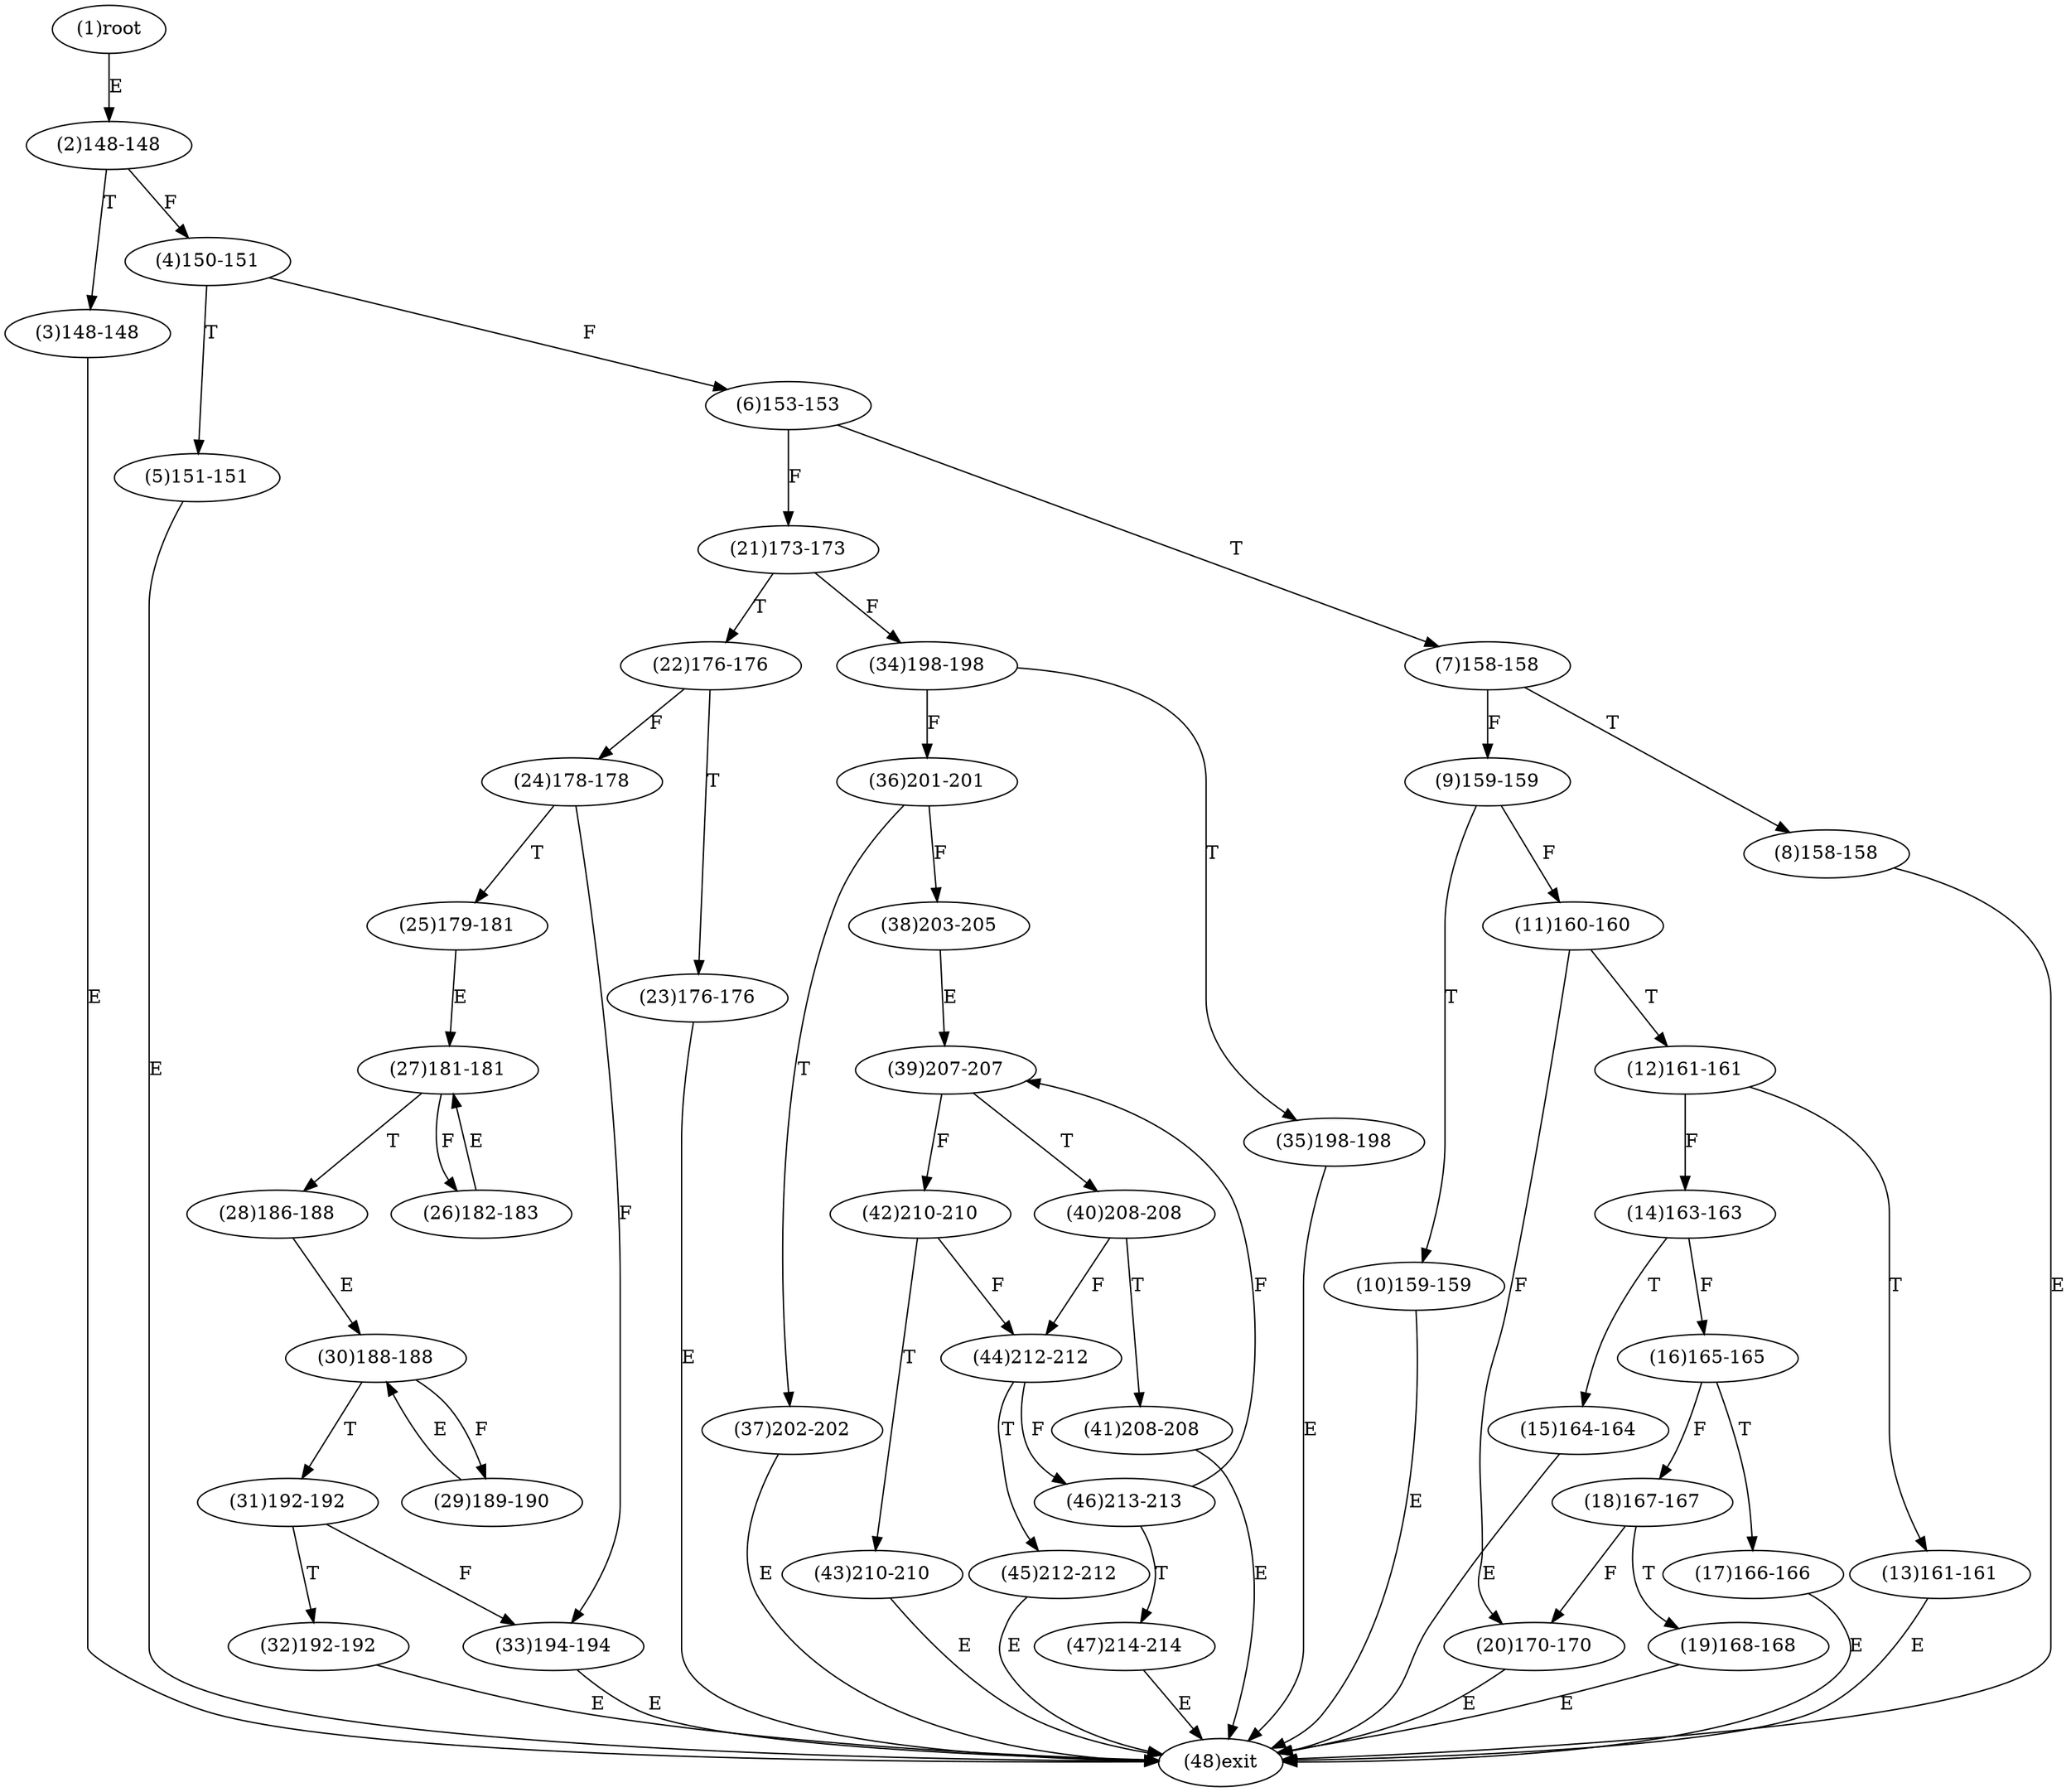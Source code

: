 digraph "" { 
1[ label="(1)root"];
2[ label="(2)148-148"];
3[ label="(3)148-148"];
4[ label="(4)150-151"];
5[ label="(5)151-151"];
6[ label="(6)153-153"];
7[ label="(7)158-158"];
8[ label="(8)158-158"];
9[ label="(9)159-159"];
10[ label="(10)159-159"];
11[ label="(11)160-160"];
12[ label="(12)161-161"];
13[ label="(13)161-161"];
14[ label="(14)163-163"];
15[ label="(15)164-164"];
17[ label="(17)166-166"];
16[ label="(16)165-165"];
19[ label="(19)168-168"];
18[ label="(18)167-167"];
21[ label="(21)173-173"];
20[ label="(20)170-170"];
23[ label="(23)176-176"];
22[ label="(22)176-176"];
25[ label="(25)179-181"];
24[ label="(24)178-178"];
27[ label="(27)181-181"];
26[ label="(26)182-183"];
29[ label="(29)189-190"];
28[ label="(28)186-188"];
31[ label="(31)192-192"];
30[ label="(30)188-188"];
34[ label="(34)198-198"];
35[ label="(35)198-198"];
32[ label="(32)192-192"];
33[ label="(33)194-194"];
38[ label="(38)203-205"];
39[ label="(39)207-207"];
36[ label="(36)201-201"];
37[ label="(37)202-202"];
42[ label="(42)210-210"];
43[ label="(43)210-210"];
40[ label="(40)208-208"];
41[ label="(41)208-208"];
46[ label="(46)213-213"];
47[ label="(47)214-214"];
44[ label="(44)212-212"];
45[ label="(45)212-212"];
48[ label="(48)exit"];
1->2[ label="E"];
2->4[ label="F"];
2->3[ label="T"];
3->48[ label="E"];
4->6[ label="F"];
4->5[ label="T"];
5->48[ label="E"];
6->21[ label="F"];
6->7[ label="T"];
7->9[ label="F"];
7->8[ label="T"];
8->48[ label="E"];
9->11[ label="F"];
9->10[ label="T"];
10->48[ label="E"];
11->20[ label="F"];
11->12[ label="T"];
12->14[ label="F"];
12->13[ label="T"];
13->48[ label="E"];
14->16[ label="F"];
14->15[ label="T"];
15->48[ label="E"];
16->18[ label="F"];
16->17[ label="T"];
17->48[ label="E"];
18->20[ label="F"];
18->19[ label="T"];
19->48[ label="E"];
20->48[ label="E"];
21->34[ label="F"];
21->22[ label="T"];
22->24[ label="F"];
22->23[ label="T"];
23->48[ label="E"];
24->33[ label="F"];
24->25[ label="T"];
25->27[ label="E"];
26->27[ label="E"];
27->26[ label="F"];
27->28[ label="T"];
28->30[ label="E"];
29->30[ label="E"];
30->29[ label="F"];
30->31[ label="T"];
31->33[ label="F"];
31->32[ label="T"];
32->48[ label="E"];
33->48[ label="E"];
34->36[ label="F"];
34->35[ label="T"];
35->48[ label="E"];
36->38[ label="F"];
36->37[ label="T"];
37->48[ label="E"];
38->39[ label="E"];
39->42[ label="F"];
39->40[ label="T"];
40->44[ label="F"];
40->41[ label="T"];
41->48[ label="E"];
42->44[ label="F"];
42->43[ label="T"];
43->48[ label="E"];
44->46[ label="F"];
44->45[ label="T"];
45->48[ label="E"];
46->39[ label="F"];
46->47[ label="T"];
47->48[ label="E"];
}